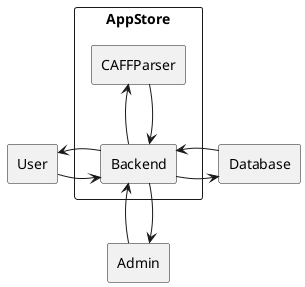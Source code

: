 @startuml
skinparam componentStyle rectangle

component AppStore {
    [CAFFParser] <-- [Backend]
    [CAFFParser] --> [Backend]
}

[Backend] -> [Database]
[Backend] <- [Database]

[Backend] <-left- [User]
[Backend] -left-> [User]

[Backend] <-- [Admin]
[Backend] --> [Admin]

@enduml